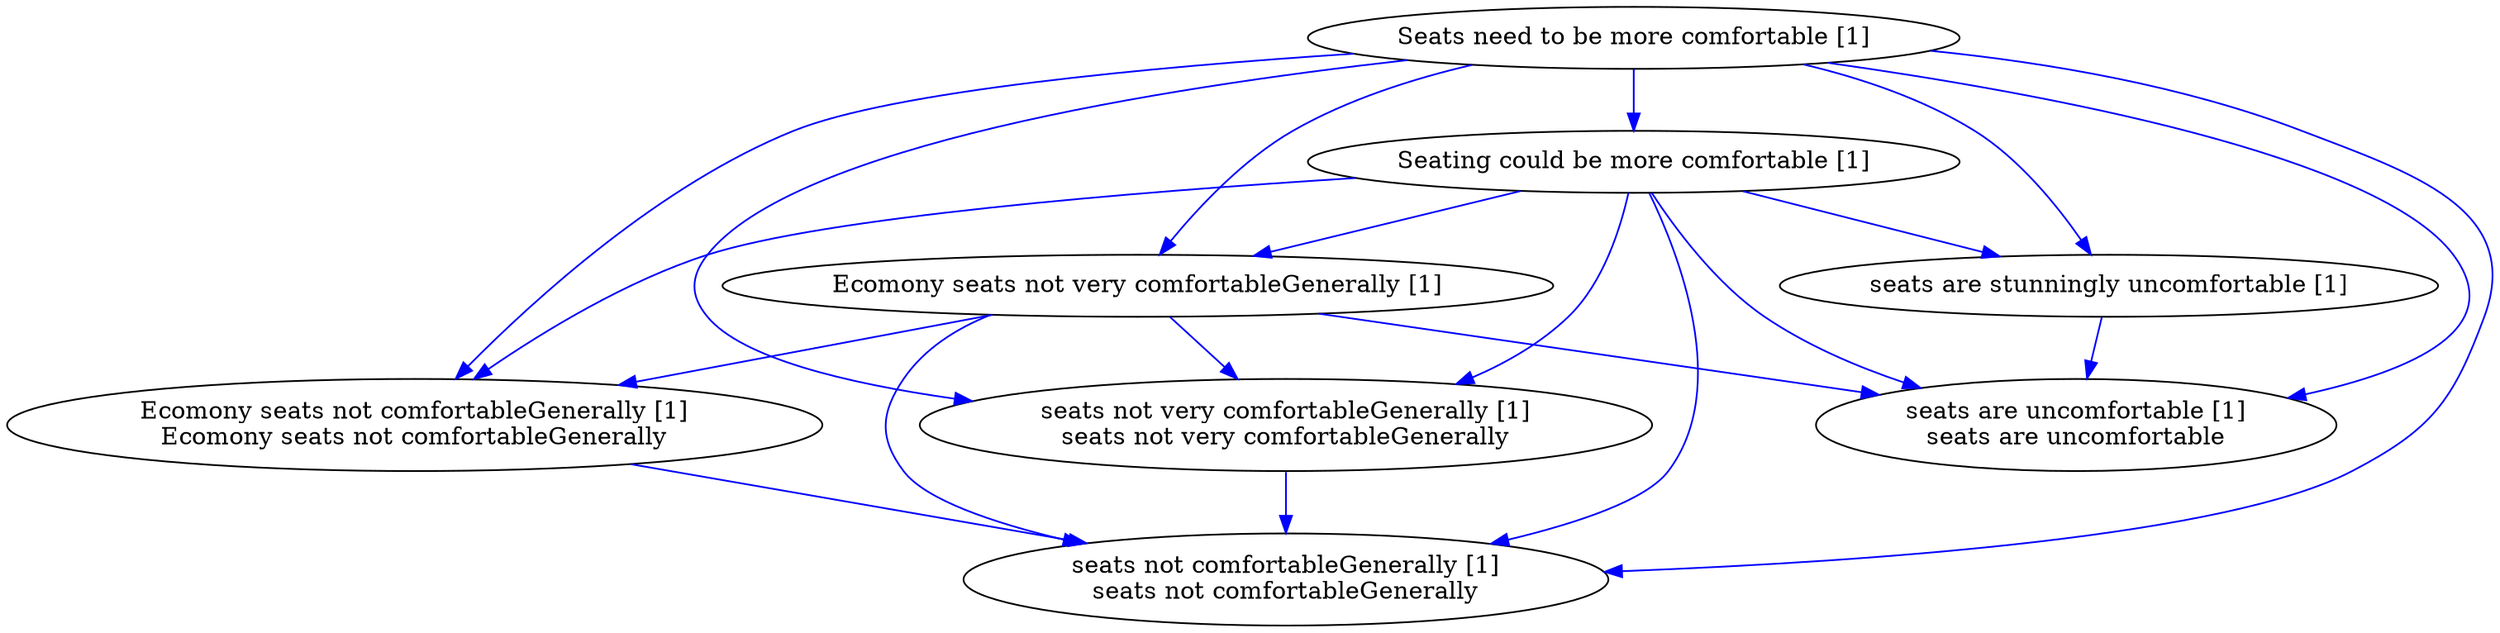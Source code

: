digraph collapsedGraph {
"Ecomony seats not very comfortableGenerally [1]""Ecomony seats not comfortableGenerally [1]\nEcomony seats not comfortableGenerally""seats not comfortableGenerally [1]\nseats not comfortableGenerally""seats not very comfortableGenerally [1]\nseats not very comfortableGenerally""Seating could be more comfortable [1]""Seats need to be more comfortable [1]""seats are stunningly uncomfortable [1]""seats are uncomfortable [1]\nseats are uncomfortable""Ecomony seats not very comfortableGenerally [1]" -> "Ecomony seats not comfortableGenerally [1]\nEcomony seats not comfortableGenerally" [color=blue]
"Ecomony seats not comfortableGenerally [1]\nEcomony seats not comfortableGenerally" -> "seats not comfortableGenerally [1]\nseats not comfortableGenerally" [color=blue]
"Ecomony seats not very comfortableGenerally [1]" -> "seats not very comfortableGenerally [1]\nseats not very comfortableGenerally" [color=blue]
"seats not very comfortableGenerally [1]\nseats not very comfortableGenerally" -> "seats not comfortableGenerally [1]\nseats not comfortableGenerally" [color=blue]
"Ecomony seats not very comfortableGenerally [1]" -> "seats not comfortableGenerally [1]\nseats not comfortableGenerally" [color=blue]
"Seating could be more comfortable [1]" -> "Ecomony seats not very comfortableGenerally [1]" [color=blue]
"Seating could be more comfortable [1]" -> "Ecomony seats not comfortableGenerally [1]\nEcomony seats not comfortableGenerally" [color=blue]
"Seating could be more comfortable [1]" -> "seats not comfortableGenerally [1]\nseats not comfortableGenerally" [color=blue]
"Seating could be more comfortable [1]" -> "seats not very comfortableGenerally [1]\nseats not very comfortableGenerally" [color=blue]
"Seats need to be more comfortable [1]" -> "seats not comfortableGenerally [1]\nseats not comfortableGenerally" [color=blue]
"Seats need to be more comfortable [1]" -> "Seating could be more comfortable [1]" [color=blue]
"seats are stunningly uncomfortable [1]" -> "seats are uncomfortable [1]\nseats are uncomfortable" [color=blue]
"Ecomony seats not very comfortableGenerally [1]" -> "seats are uncomfortable [1]\nseats are uncomfortable" [color=blue]
"Seating could be more comfortable [1]" -> "seats are stunningly uncomfortable [1]" [color=blue]
"Seating could be more comfortable [1]" -> "seats are uncomfortable [1]\nseats are uncomfortable" [color=blue]
"Seats need to be more comfortable [1]" -> "seats are stunningly uncomfortable [1]" [color=blue]
"Seats need to be more comfortable [1]" -> "seats are uncomfortable [1]\nseats are uncomfortable" [color=blue]
"Seats need to be more comfortable [1]" -> "seats not very comfortableGenerally [1]\nseats not very comfortableGenerally" [color=blue]
"Seats need to be more comfortable [1]" -> "Ecomony seats not very comfortableGenerally [1]" [color=blue]
"Seats need to be more comfortable [1]" -> "Ecomony seats not comfortableGenerally [1]\nEcomony seats not comfortableGenerally" [color=blue]
}